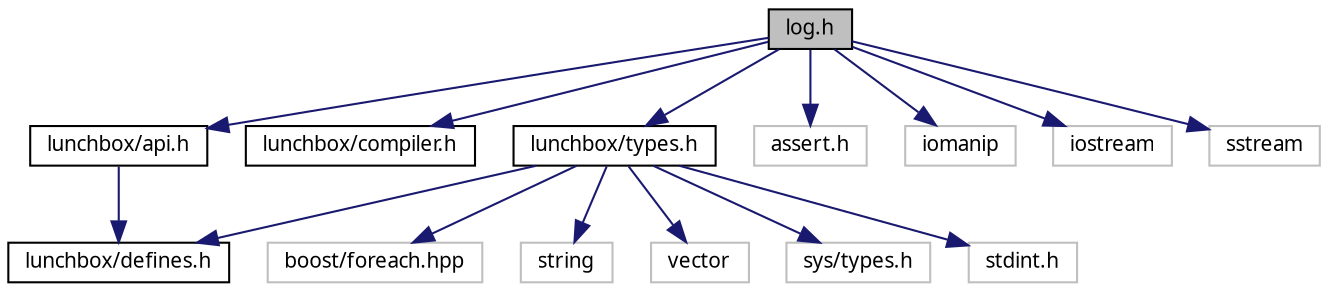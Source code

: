 digraph "log.h"
{
  edge [fontname="Sans",fontsize="10",labelfontname="Sans",labelfontsize="10"];
  node [fontname="Sans",fontsize="10",shape=record];
  Node1 [label="log.h",height=0.2,width=0.4,color="black", fillcolor="grey75", style="filled" fontcolor="black"];
  Node1 -> Node2 [color="midnightblue",fontsize="10",style="solid",fontname="Sans"];
  Node2 [label="lunchbox/api.h",height=0.2,width=0.4,color="black", fillcolor="white", style="filled",URL="$api_8h.html",tooltip="Defines export visibility macros for Lunchbox. "];
  Node2 -> Node3 [color="midnightblue",fontsize="10",style="solid",fontname="Sans"];
  Node3 [label="lunchbox/defines.h",height=0.2,width=0.4,color="black", fillcolor="white", style="filled",URL="$defines_8h_source.html"];
  Node1 -> Node4 [color="midnightblue",fontsize="10",style="solid",fontname="Sans"];
  Node4 [label="lunchbox/compiler.h",height=0.2,width=0.4,color="black", fillcolor="white", style="filled",URL="$compiler_8h_source.html"];
  Node1 -> Node5 [color="midnightblue",fontsize="10",style="solid",fontname="Sans"];
  Node5 [label="lunchbox/types.h",height=0.2,width=0.4,color="black", fillcolor="white", style="filled",URL="$types_8h.html",tooltip="Basic type definitions not provided by the operating system. "];
  Node5 -> Node3 [color="midnightblue",fontsize="10",style="solid",fontname="Sans"];
  Node5 -> Node6 [color="midnightblue",fontsize="10",style="solid",fontname="Sans"];
  Node6 [label="boost/foreach.hpp",height=0.2,width=0.4,color="grey75", fillcolor="white", style="filled"];
  Node5 -> Node7 [color="midnightblue",fontsize="10",style="solid",fontname="Sans"];
  Node7 [label="string",height=0.2,width=0.4,color="grey75", fillcolor="white", style="filled"];
  Node5 -> Node8 [color="midnightblue",fontsize="10",style="solid",fontname="Sans"];
  Node8 [label="vector",height=0.2,width=0.4,color="grey75", fillcolor="white", style="filled"];
  Node5 -> Node9 [color="midnightblue",fontsize="10",style="solid",fontname="Sans"];
  Node9 [label="sys/types.h",height=0.2,width=0.4,color="grey75", fillcolor="white", style="filled"];
  Node5 -> Node10 [color="midnightblue",fontsize="10",style="solid",fontname="Sans"];
  Node10 [label="stdint.h",height=0.2,width=0.4,color="grey75", fillcolor="white", style="filled"];
  Node1 -> Node11 [color="midnightblue",fontsize="10",style="solid",fontname="Sans"];
  Node11 [label="assert.h",height=0.2,width=0.4,color="grey75", fillcolor="white", style="filled"];
  Node1 -> Node12 [color="midnightblue",fontsize="10",style="solid",fontname="Sans"];
  Node12 [label="iomanip",height=0.2,width=0.4,color="grey75", fillcolor="white", style="filled"];
  Node1 -> Node13 [color="midnightblue",fontsize="10",style="solid",fontname="Sans"];
  Node13 [label="iostream",height=0.2,width=0.4,color="grey75", fillcolor="white", style="filled"];
  Node1 -> Node14 [color="midnightblue",fontsize="10",style="solid",fontname="Sans"];
  Node14 [label="sstream",height=0.2,width=0.4,color="grey75", fillcolor="white", style="filled"];
}
